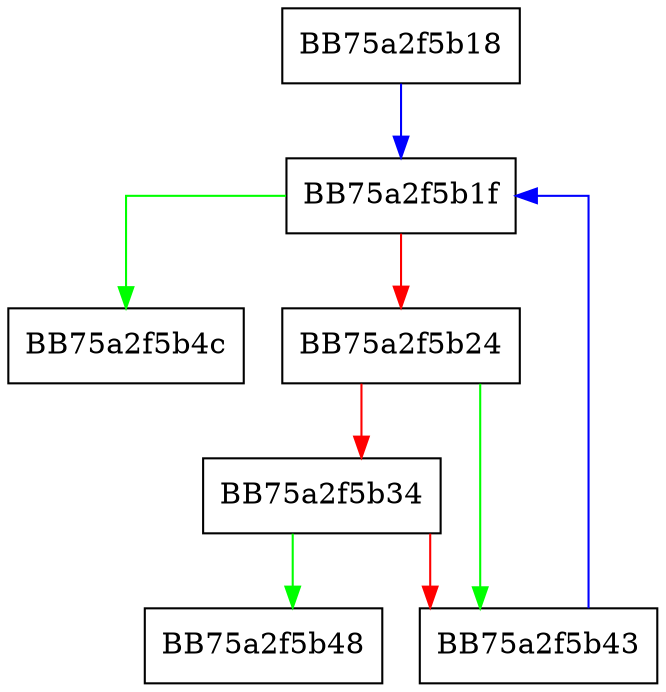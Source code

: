 digraph FindWin64ModuleByAddress {
  node [shape="box"];
  graph [splines=ortho];
  BB75a2f5b18 -> BB75a2f5b1f [color="blue"];
  BB75a2f5b1f -> BB75a2f5b4c [color="green"];
  BB75a2f5b1f -> BB75a2f5b24 [color="red"];
  BB75a2f5b24 -> BB75a2f5b43 [color="green"];
  BB75a2f5b24 -> BB75a2f5b34 [color="red"];
  BB75a2f5b34 -> BB75a2f5b48 [color="green"];
  BB75a2f5b34 -> BB75a2f5b43 [color="red"];
  BB75a2f5b43 -> BB75a2f5b1f [color="blue"];
}